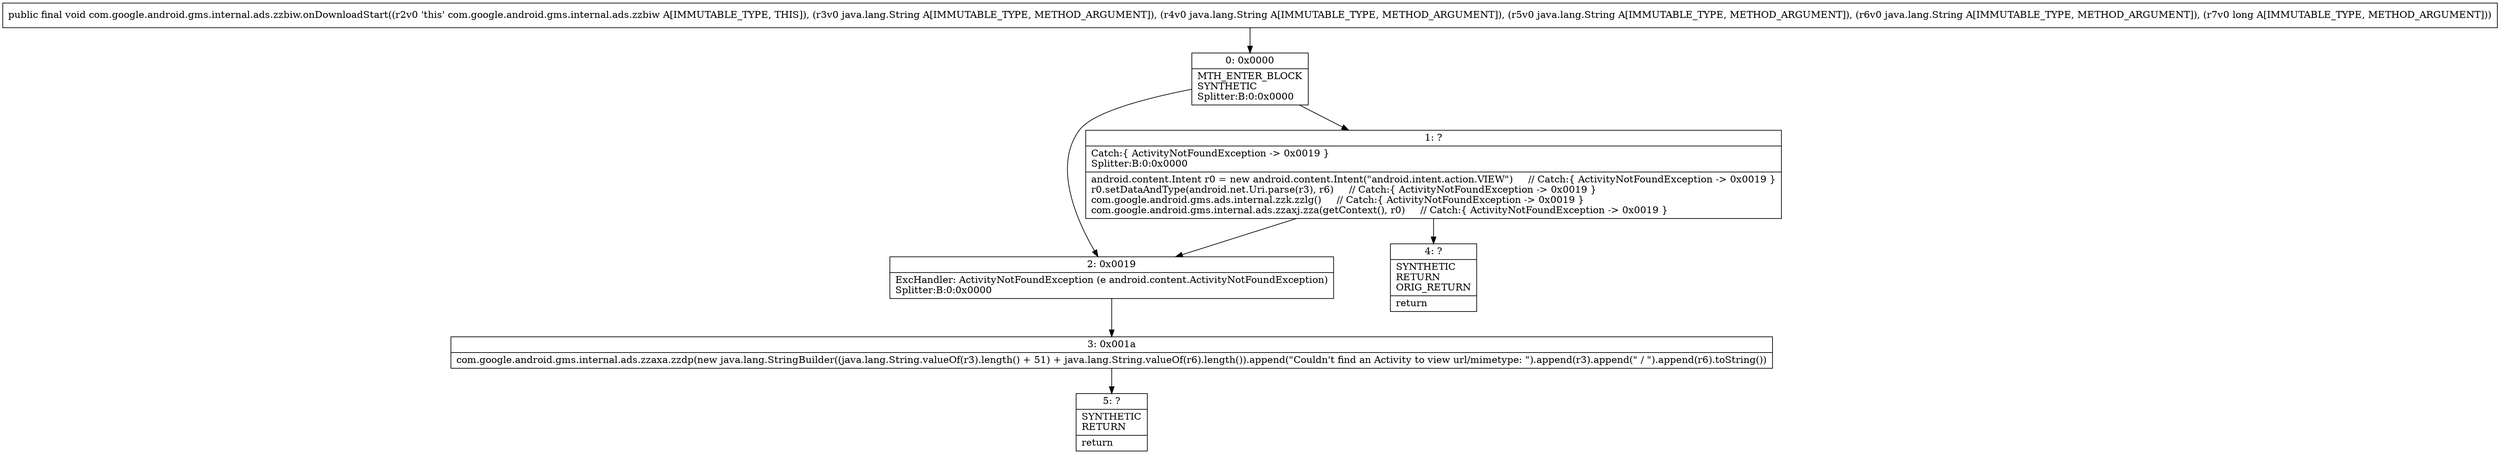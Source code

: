 digraph "CFG forcom.google.android.gms.internal.ads.zzbiw.onDownloadStart(Ljava\/lang\/String;Ljava\/lang\/String;Ljava\/lang\/String;Ljava\/lang\/String;J)V" {
Node_0 [shape=record,label="{0\:\ 0x0000|MTH_ENTER_BLOCK\lSYNTHETIC\lSplitter:B:0:0x0000\l}"];
Node_1 [shape=record,label="{1\:\ ?|Catch:\{ ActivityNotFoundException \-\> 0x0019 \}\lSplitter:B:0:0x0000\l|android.content.Intent r0 = new android.content.Intent(\"android.intent.action.VIEW\")     \/\/ Catch:\{ ActivityNotFoundException \-\> 0x0019 \}\lr0.setDataAndType(android.net.Uri.parse(r3), r6)     \/\/ Catch:\{ ActivityNotFoundException \-\> 0x0019 \}\lcom.google.android.gms.ads.internal.zzk.zzlg()     \/\/ Catch:\{ ActivityNotFoundException \-\> 0x0019 \}\lcom.google.android.gms.internal.ads.zzaxj.zza(getContext(), r0)     \/\/ Catch:\{ ActivityNotFoundException \-\> 0x0019 \}\l}"];
Node_2 [shape=record,label="{2\:\ 0x0019|ExcHandler: ActivityNotFoundException (e android.content.ActivityNotFoundException)\lSplitter:B:0:0x0000\l}"];
Node_3 [shape=record,label="{3\:\ 0x001a|com.google.android.gms.internal.ads.zzaxa.zzdp(new java.lang.StringBuilder((java.lang.String.valueOf(r3).length() + 51) + java.lang.String.valueOf(r6).length()).append(\"Couldn't find an Activity to view url\/mimetype: \").append(r3).append(\" \/ \").append(r6).toString())\l}"];
Node_4 [shape=record,label="{4\:\ ?|SYNTHETIC\lRETURN\lORIG_RETURN\l|return\l}"];
Node_5 [shape=record,label="{5\:\ ?|SYNTHETIC\lRETURN\l|return\l}"];
MethodNode[shape=record,label="{public final void com.google.android.gms.internal.ads.zzbiw.onDownloadStart((r2v0 'this' com.google.android.gms.internal.ads.zzbiw A[IMMUTABLE_TYPE, THIS]), (r3v0 java.lang.String A[IMMUTABLE_TYPE, METHOD_ARGUMENT]), (r4v0 java.lang.String A[IMMUTABLE_TYPE, METHOD_ARGUMENT]), (r5v0 java.lang.String A[IMMUTABLE_TYPE, METHOD_ARGUMENT]), (r6v0 java.lang.String A[IMMUTABLE_TYPE, METHOD_ARGUMENT]), (r7v0 long A[IMMUTABLE_TYPE, METHOD_ARGUMENT])) }"];
MethodNode -> Node_0;
Node_0 -> Node_1;
Node_0 -> Node_2;
Node_1 -> Node_2;
Node_1 -> Node_4;
Node_2 -> Node_3;
Node_3 -> Node_5;
}

